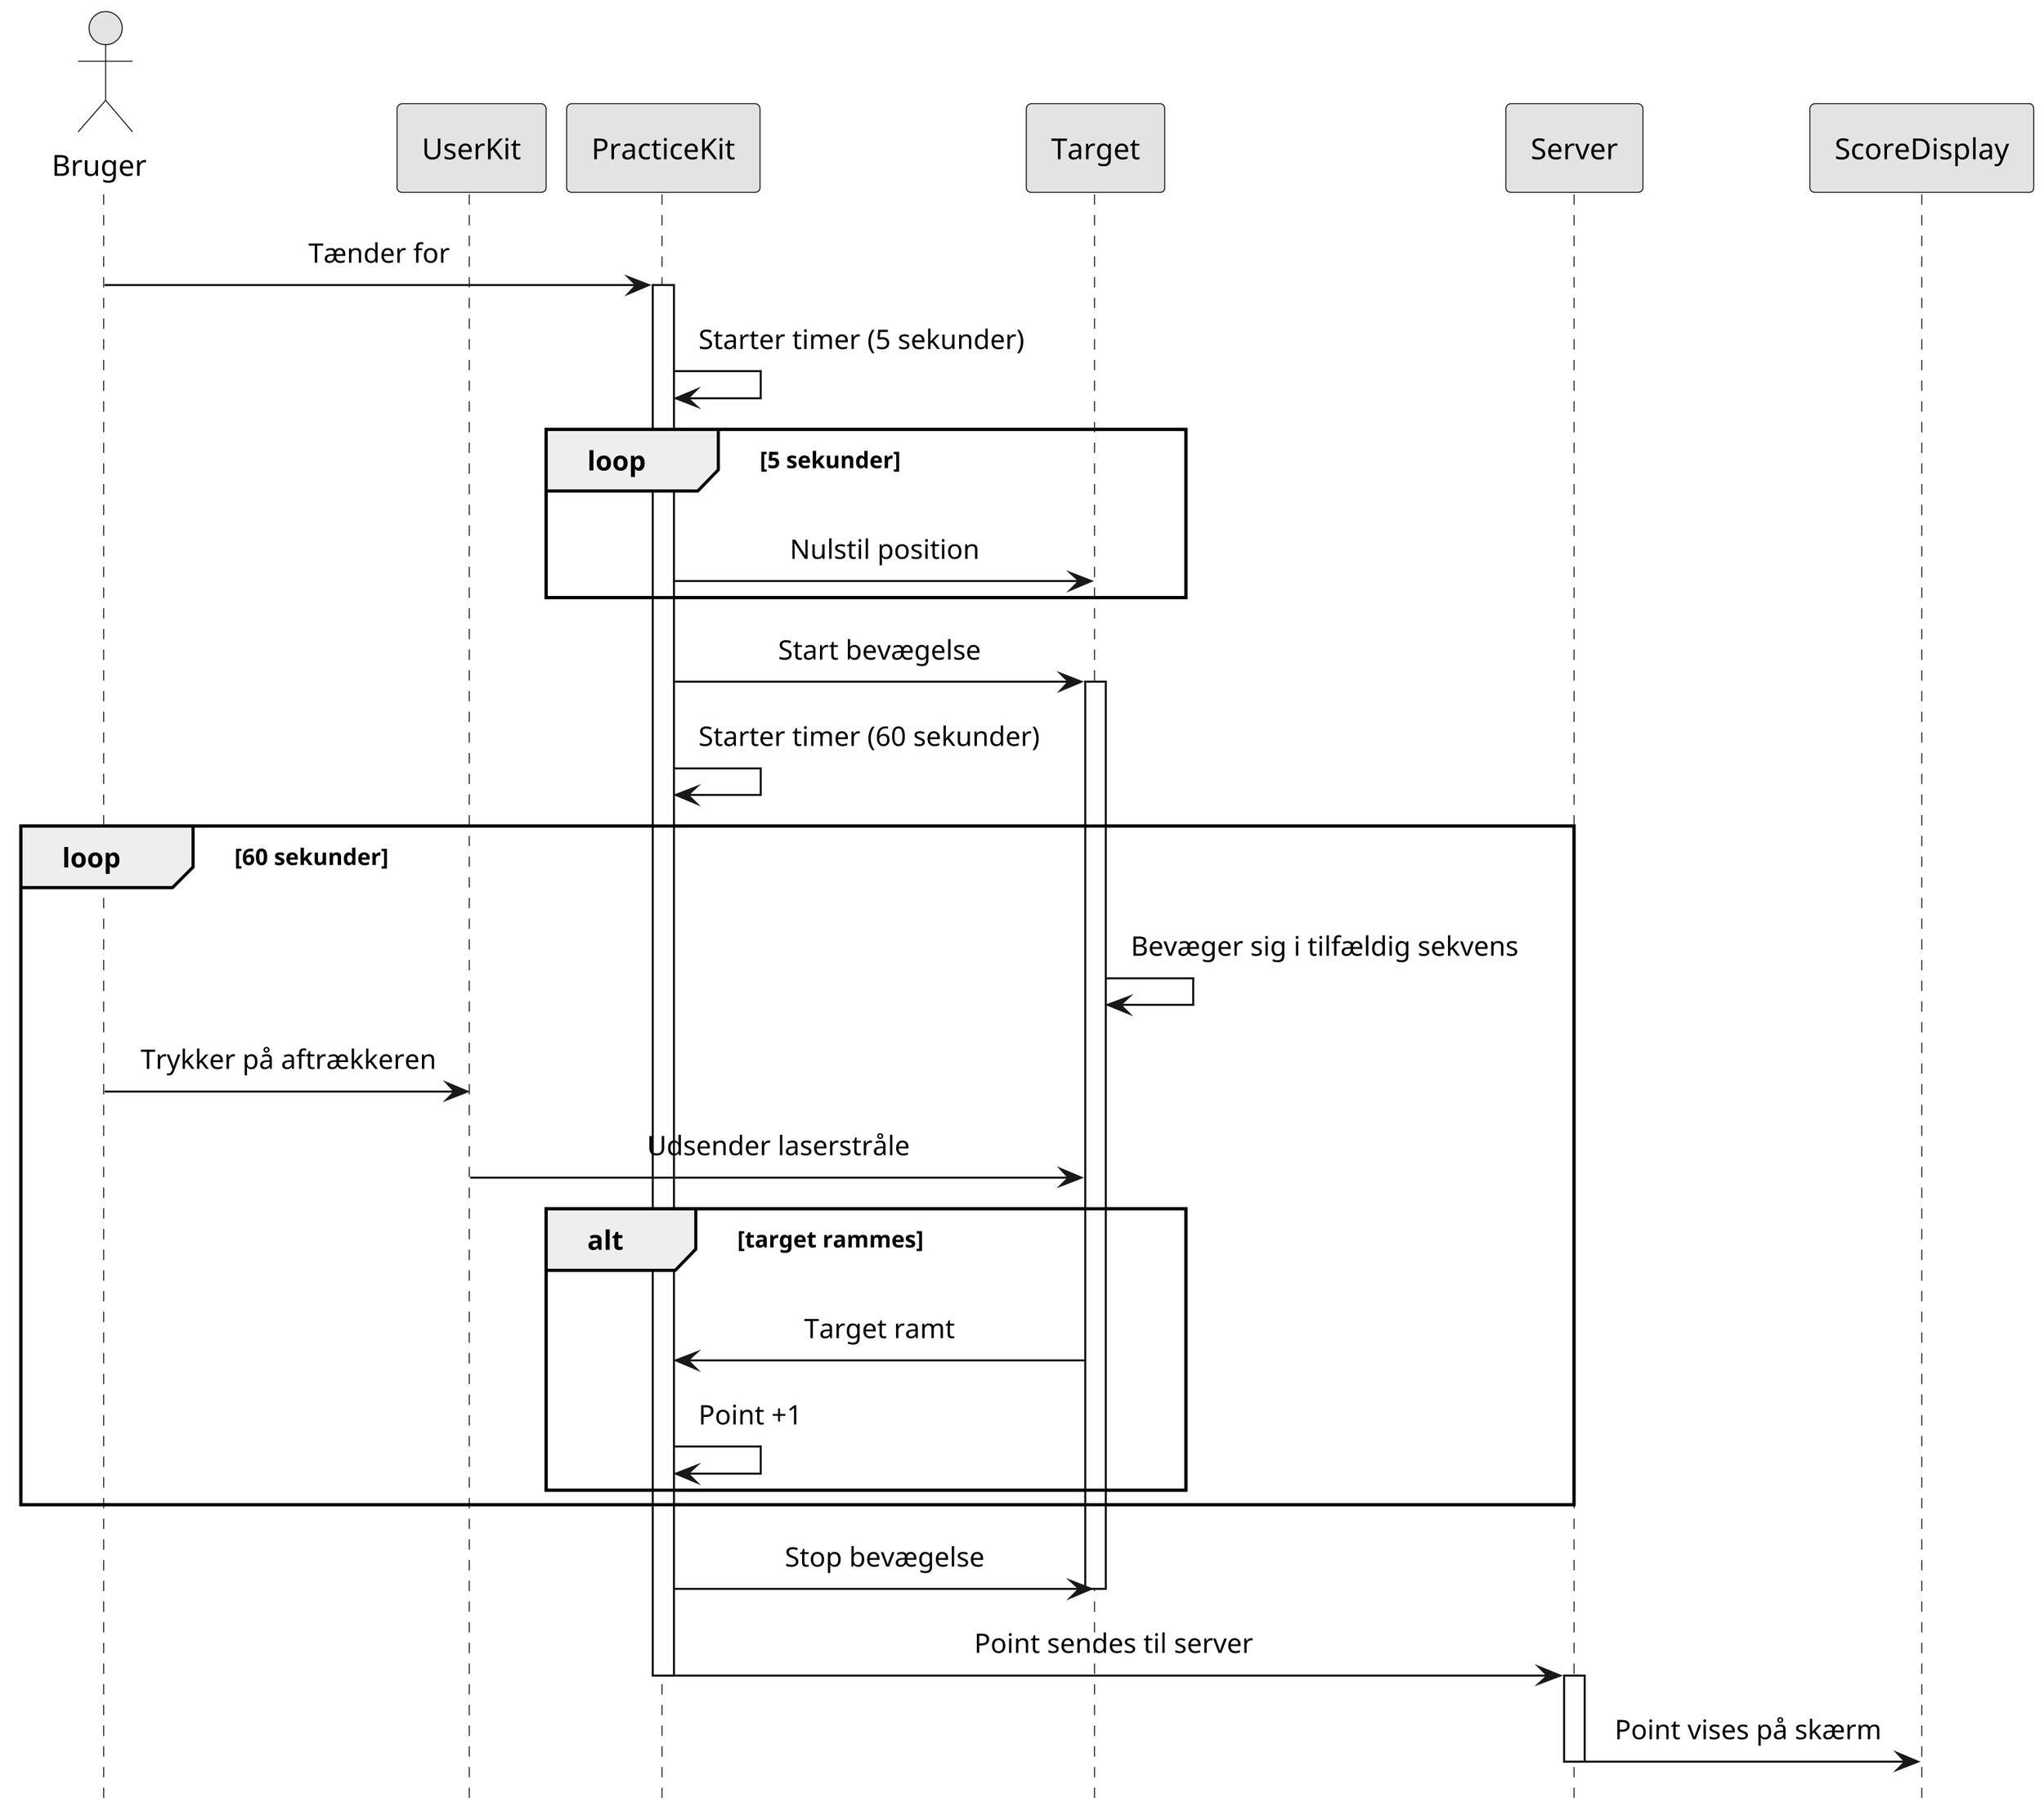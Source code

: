 @startuml ssd-uc1

hide footbox

skinparam {
    monochrome true
    dpi 300
    padding 5
    sequenceMessageAlign center
    packageStyle frame
    shadowing false
    'backgroundColor transparent
}

actor Bruger as user

participant "UserKit" as userKit
participant "PracticeKit" as practiceKit
participant "Target" as target
participant "Server" as server
participant "ScoreDisplay" as screen

'== Use case 1 ==
user -> practiceKit: Tænder for

activate practiceKit

practiceKit -> practiceKit: Starter timer (5 sekunder)
loop 5 sekunder
    practiceKit -> target: Nulstil position
end

practiceKit -> target: Start bevægelse
activate target

practiceKit -> practiceKit: Starter timer (60 sekunder)
loop 60 sekunder
    target -> target: Bevæger sig i tilfældig sekvens
    user -> userKit: Trykker på aftrækkeren
    userKit -> target: Udsender laserstråle

    alt target rammes
        target -> practiceKit: Target ramt
        practiceKit -> practiceKit: Point +1
    end
end

practiceKit -> target: Stop bevægelse
deactivate target

practiceKit -> server: Point sendes til server
deactivate practiceKit
activate server
server -> screen: Point vises på skærm
deactivate server

@enduml